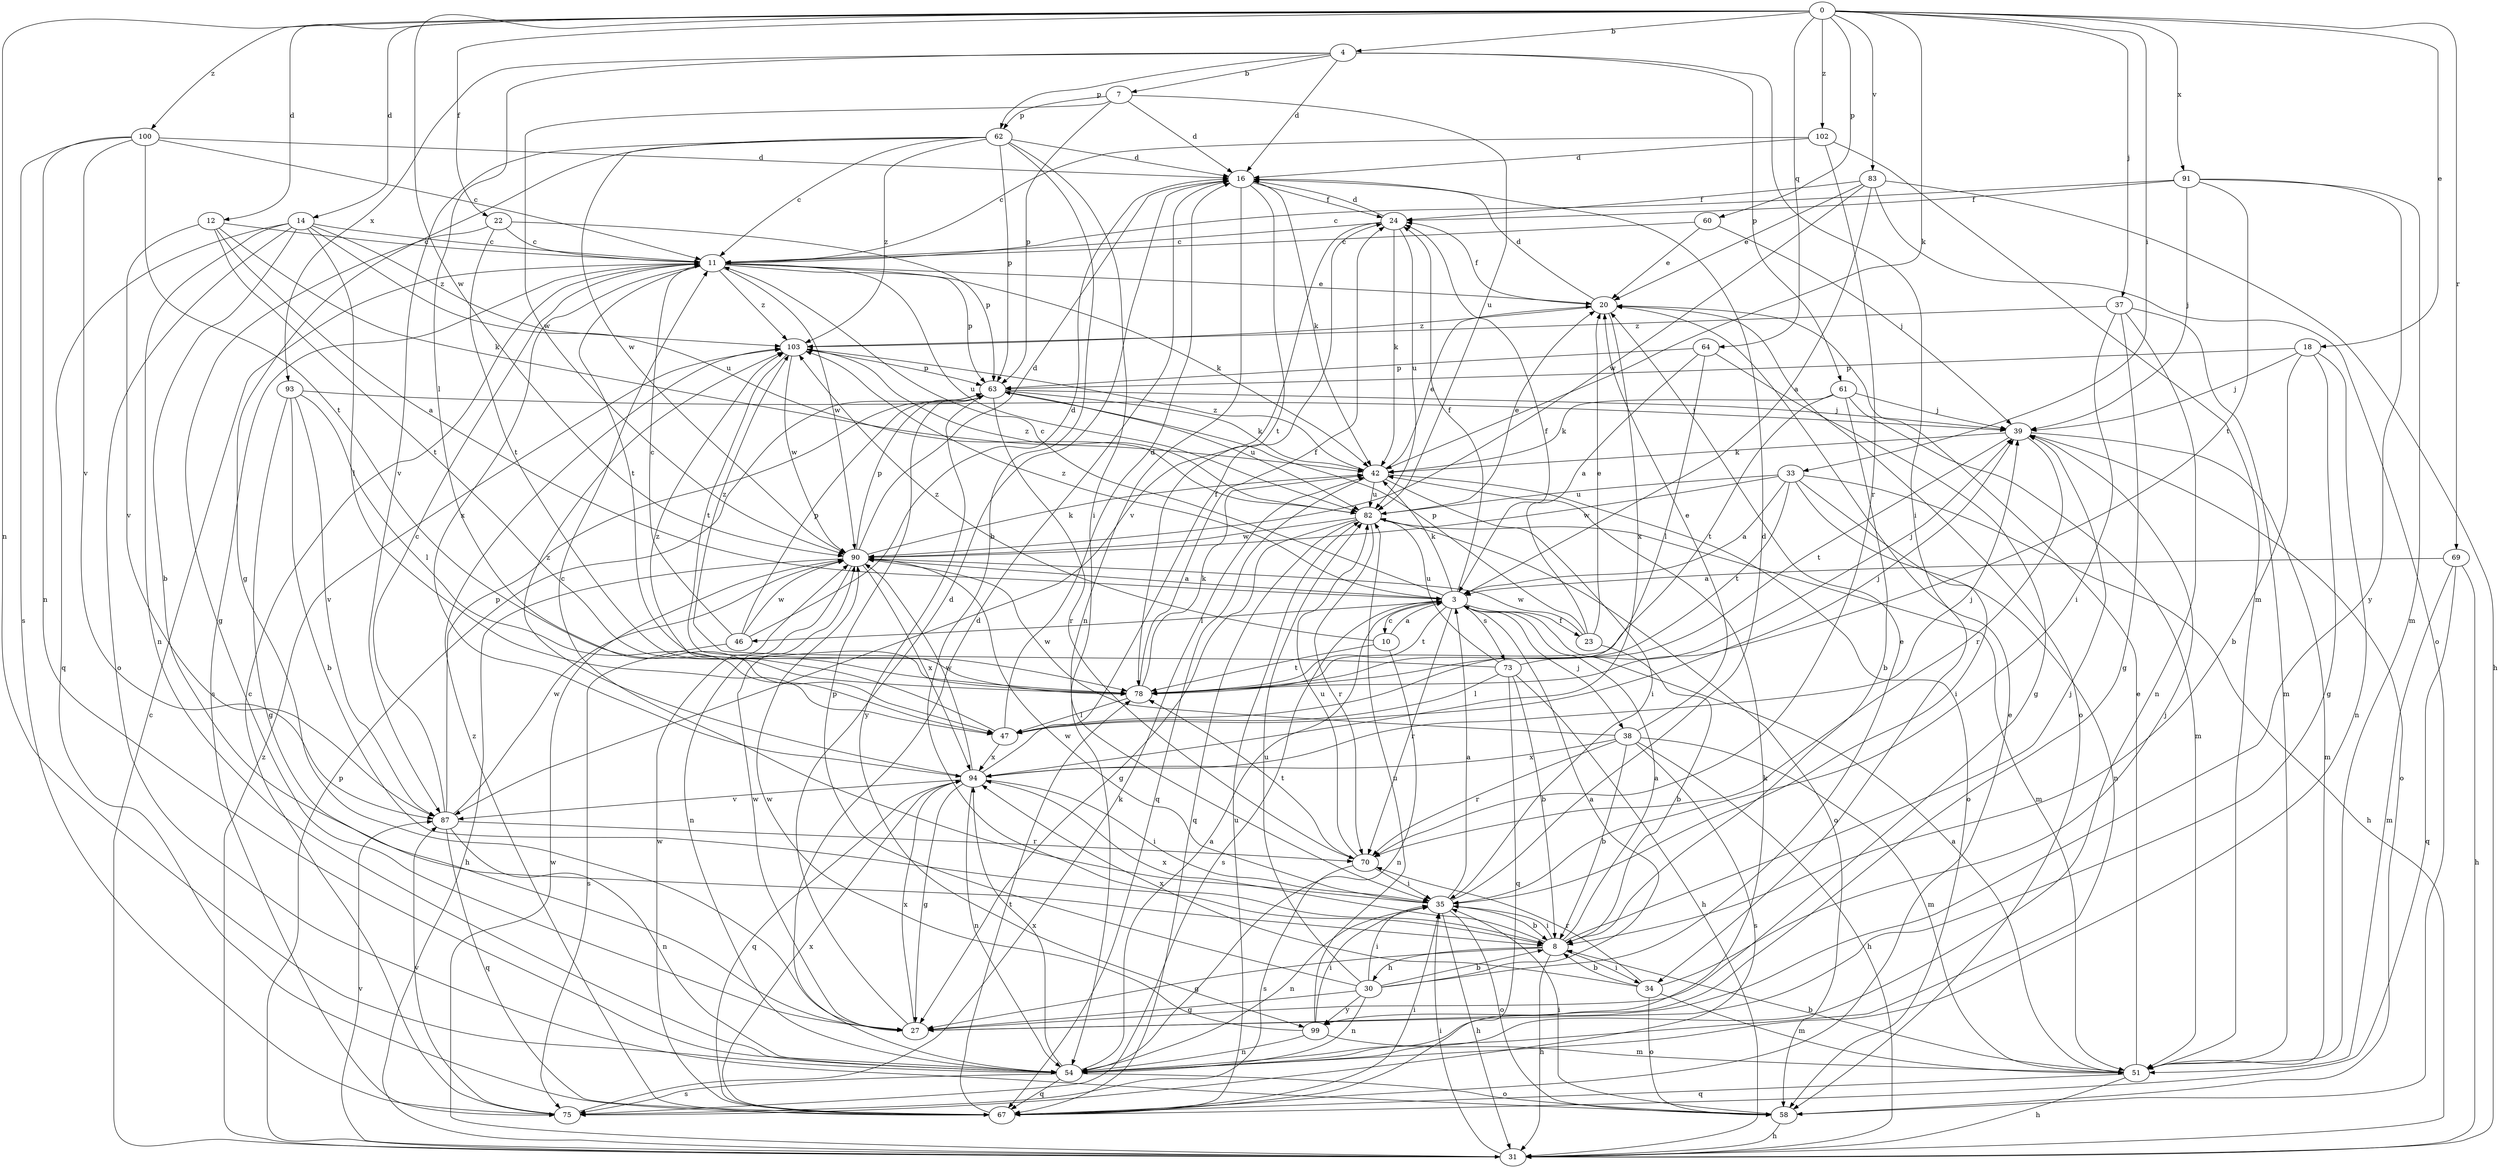 strict digraph  {
0;
3;
4;
7;
8;
10;
11;
12;
14;
16;
18;
20;
22;
23;
24;
27;
30;
31;
33;
34;
35;
37;
38;
39;
42;
46;
47;
51;
54;
58;
60;
61;
62;
63;
64;
67;
69;
70;
73;
75;
78;
82;
83;
87;
90;
91;
93;
94;
99;
100;
102;
103;
0 -> 4  [label=b];
0 -> 12  [label=d];
0 -> 14  [label=d];
0 -> 18  [label=e];
0 -> 22  [label=f];
0 -> 33  [label=i];
0 -> 37  [label=j];
0 -> 42  [label=k];
0 -> 54  [label=n];
0 -> 60  [label=p];
0 -> 64  [label=q];
0 -> 69  [label=r];
0 -> 83  [label=v];
0 -> 90  [label=w];
0 -> 91  [label=x];
0 -> 100  [label=z];
0 -> 102  [label=z];
3 -> 10  [label=c];
3 -> 11  [label=c];
3 -> 23  [label=f];
3 -> 24  [label=f];
3 -> 38  [label=j];
3 -> 42  [label=k];
3 -> 46  [label=l];
3 -> 70  [label=r];
3 -> 73  [label=s];
3 -> 75  [label=s];
3 -> 78  [label=t];
3 -> 103  [label=z];
4 -> 7  [label=b];
4 -> 16  [label=d];
4 -> 34  [label=i];
4 -> 47  [label=l];
4 -> 61  [label=p];
4 -> 62  [label=p];
4 -> 93  [label=x];
7 -> 16  [label=d];
7 -> 62  [label=p];
7 -> 63  [label=p];
7 -> 82  [label=u];
7 -> 90  [label=w];
8 -> 3  [label=a];
8 -> 27  [label=g];
8 -> 30  [label=h];
8 -> 31  [label=h];
8 -> 34  [label=i];
8 -> 35  [label=i];
8 -> 39  [label=j];
8 -> 94  [label=x];
10 -> 3  [label=a];
10 -> 54  [label=n];
10 -> 78  [label=t];
10 -> 103  [label=z];
11 -> 20  [label=e];
11 -> 42  [label=k];
11 -> 63  [label=p];
11 -> 75  [label=s];
11 -> 78  [label=t];
11 -> 82  [label=u];
11 -> 90  [label=w];
11 -> 94  [label=x];
11 -> 103  [label=z];
12 -> 3  [label=a];
12 -> 11  [label=c];
12 -> 42  [label=k];
12 -> 78  [label=t];
12 -> 87  [label=v];
14 -> 8  [label=b];
14 -> 11  [label=c];
14 -> 47  [label=l];
14 -> 54  [label=n];
14 -> 58  [label=o];
14 -> 67  [label=q];
14 -> 82  [label=u];
14 -> 103  [label=z];
16 -> 24  [label=f];
16 -> 42  [label=k];
16 -> 54  [label=n];
16 -> 78  [label=t];
18 -> 8  [label=b];
18 -> 27  [label=g];
18 -> 39  [label=j];
18 -> 54  [label=n];
18 -> 63  [label=p];
20 -> 16  [label=d];
20 -> 24  [label=f];
20 -> 58  [label=o];
20 -> 94  [label=x];
20 -> 103  [label=z];
22 -> 11  [label=c];
22 -> 27  [label=g];
22 -> 63  [label=p];
22 -> 78  [label=t];
23 -> 8  [label=b];
23 -> 20  [label=e];
23 -> 24  [label=f];
23 -> 63  [label=p];
23 -> 90  [label=w];
24 -> 11  [label=c];
24 -> 16  [label=d];
24 -> 42  [label=k];
24 -> 82  [label=u];
24 -> 87  [label=v];
27 -> 16  [label=d];
27 -> 90  [label=w];
27 -> 94  [label=x];
30 -> 3  [label=a];
30 -> 8  [label=b];
30 -> 20  [label=e];
30 -> 27  [label=g];
30 -> 35  [label=i];
30 -> 54  [label=n];
30 -> 63  [label=p];
30 -> 82  [label=u];
30 -> 99  [label=y];
31 -> 11  [label=c];
31 -> 35  [label=i];
31 -> 63  [label=p];
31 -> 87  [label=v];
31 -> 90  [label=w];
31 -> 103  [label=z];
33 -> 3  [label=a];
33 -> 31  [label=h];
33 -> 35  [label=i];
33 -> 54  [label=n];
33 -> 78  [label=t];
33 -> 82  [label=u];
33 -> 90  [label=w];
34 -> 8  [label=b];
34 -> 39  [label=j];
34 -> 51  [label=m];
34 -> 58  [label=o];
34 -> 70  [label=r];
34 -> 94  [label=x];
35 -> 3  [label=a];
35 -> 8  [label=b];
35 -> 11  [label=c];
35 -> 16  [label=d];
35 -> 31  [label=h];
35 -> 54  [label=n];
35 -> 58  [label=o];
35 -> 90  [label=w];
37 -> 27  [label=g];
37 -> 35  [label=i];
37 -> 51  [label=m];
37 -> 54  [label=n];
37 -> 103  [label=z];
38 -> 8  [label=b];
38 -> 20  [label=e];
38 -> 31  [label=h];
38 -> 51  [label=m];
38 -> 70  [label=r];
38 -> 75  [label=s];
38 -> 90  [label=w];
38 -> 94  [label=x];
39 -> 42  [label=k];
39 -> 51  [label=m];
39 -> 58  [label=o];
39 -> 70  [label=r];
39 -> 78  [label=t];
42 -> 20  [label=e];
42 -> 35  [label=i];
42 -> 58  [label=o];
42 -> 67  [label=q];
42 -> 82  [label=u];
42 -> 103  [label=z];
46 -> 11  [label=c];
46 -> 16  [label=d];
46 -> 63  [label=p];
46 -> 75  [label=s];
46 -> 90  [label=w];
47 -> 16  [label=d];
47 -> 39  [label=j];
47 -> 94  [label=x];
47 -> 103  [label=z];
51 -> 3  [label=a];
51 -> 8  [label=b];
51 -> 20  [label=e];
51 -> 31  [label=h];
51 -> 67  [label=q];
54 -> 3  [label=a];
54 -> 16  [label=d];
54 -> 42  [label=k];
54 -> 58  [label=o];
54 -> 67  [label=q];
54 -> 75  [label=s];
54 -> 94  [label=x];
58 -> 31  [label=h];
58 -> 35  [label=i];
60 -> 11  [label=c];
60 -> 20  [label=e];
60 -> 39  [label=j];
61 -> 8  [label=b];
61 -> 39  [label=j];
61 -> 42  [label=k];
61 -> 51  [label=m];
61 -> 78  [label=t];
62 -> 8  [label=b];
62 -> 11  [label=c];
62 -> 16  [label=d];
62 -> 27  [label=g];
62 -> 35  [label=i];
62 -> 63  [label=p];
62 -> 87  [label=v];
62 -> 90  [label=w];
62 -> 103  [label=z];
63 -> 39  [label=j];
63 -> 42  [label=k];
63 -> 70  [label=r];
63 -> 82  [label=u];
63 -> 99  [label=y];
64 -> 3  [label=a];
64 -> 27  [label=g];
64 -> 47  [label=l];
64 -> 63  [label=p];
67 -> 20  [label=e];
67 -> 35  [label=i];
67 -> 78  [label=t];
67 -> 82  [label=u];
67 -> 90  [label=w];
67 -> 94  [label=x];
67 -> 103  [label=z];
69 -> 3  [label=a];
69 -> 31  [label=h];
69 -> 51  [label=m];
69 -> 67  [label=q];
70 -> 35  [label=i];
70 -> 75  [label=s];
70 -> 78  [label=t];
70 -> 82  [label=u];
73 -> 8  [label=b];
73 -> 31  [label=h];
73 -> 39  [label=j];
73 -> 47  [label=l];
73 -> 67  [label=q];
73 -> 82  [label=u];
73 -> 103  [label=z];
75 -> 11  [label=c];
75 -> 42  [label=k];
75 -> 87  [label=v];
78 -> 24  [label=f];
78 -> 42  [label=k];
78 -> 47  [label=l];
82 -> 20  [label=e];
82 -> 27  [label=g];
82 -> 51  [label=m];
82 -> 58  [label=o];
82 -> 67  [label=q];
82 -> 70  [label=r];
82 -> 90  [label=w];
82 -> 103  [label=z];
83 -> 3  [label=a];
83 -> 20  [label=e];
83 -> 24  [label=f];
83 -> 31  [label=h];
83 -> 58  [label=o];
83 -> 90  [label=w];
87 -> 11  [label=c];
87 -> 54  [label=n];
87 -> 63  [label=p];
87 -> 67  [label=q];
87 -> 70  [label=r];
87 -> 90  [label=w];
90 -> 3  [label=a];
90 -> 16  [label=d];
90 -> 31  [label=h];
90 -> 42  [label=k];
90 -> 54  [label=n];
90 -> 63  [label=p];
90 -> 94  [label=x];
91 -> 11  [label=c];
91 -> 24  [label=f];
91 -> 39  [label=j];
91 -> 51  [label=m];
91 -> 78  [label=t];
91 -> 99  [label=y];
93 -> 8  [label=b];
93 -> 27  [label=g];
93 -> 39  [label=j];
93 -> 47  [label=l];
93 -> 87  [label=v];
94 -> 24  [label=f];
94 -> 27  [label=g];
94 -> 35  [label=i];
94 -> 39  [label=j];
94 -> 54  [label=n];
94 -> 67  [label=q];
94 -> 87  [label=v];
94 -> 90  [label=w];
94 -> 103  [label=z];
99 -> 35  [label=i];
99 -> 51  [label=m];
99 -> 54  [label=n];
99 -> 82  [label=u];
99 -> 90  [label=w];
100 -> 11  [label=c];
100 -> 16  [label=d];
100 -> 54  [label=n];
100 -> 75  [label=s];
100 -> 78  [label=t];
100 -> 87  [label=v];
102 -> 11  [label=c];
102 -> 16  [label=d];
102 -> 51  [label=m];
102 -> 70  [label=r];
103 -> 63  [label=p];
103 -> 78  [label=t];
103 -> 90  [label=w];
}

